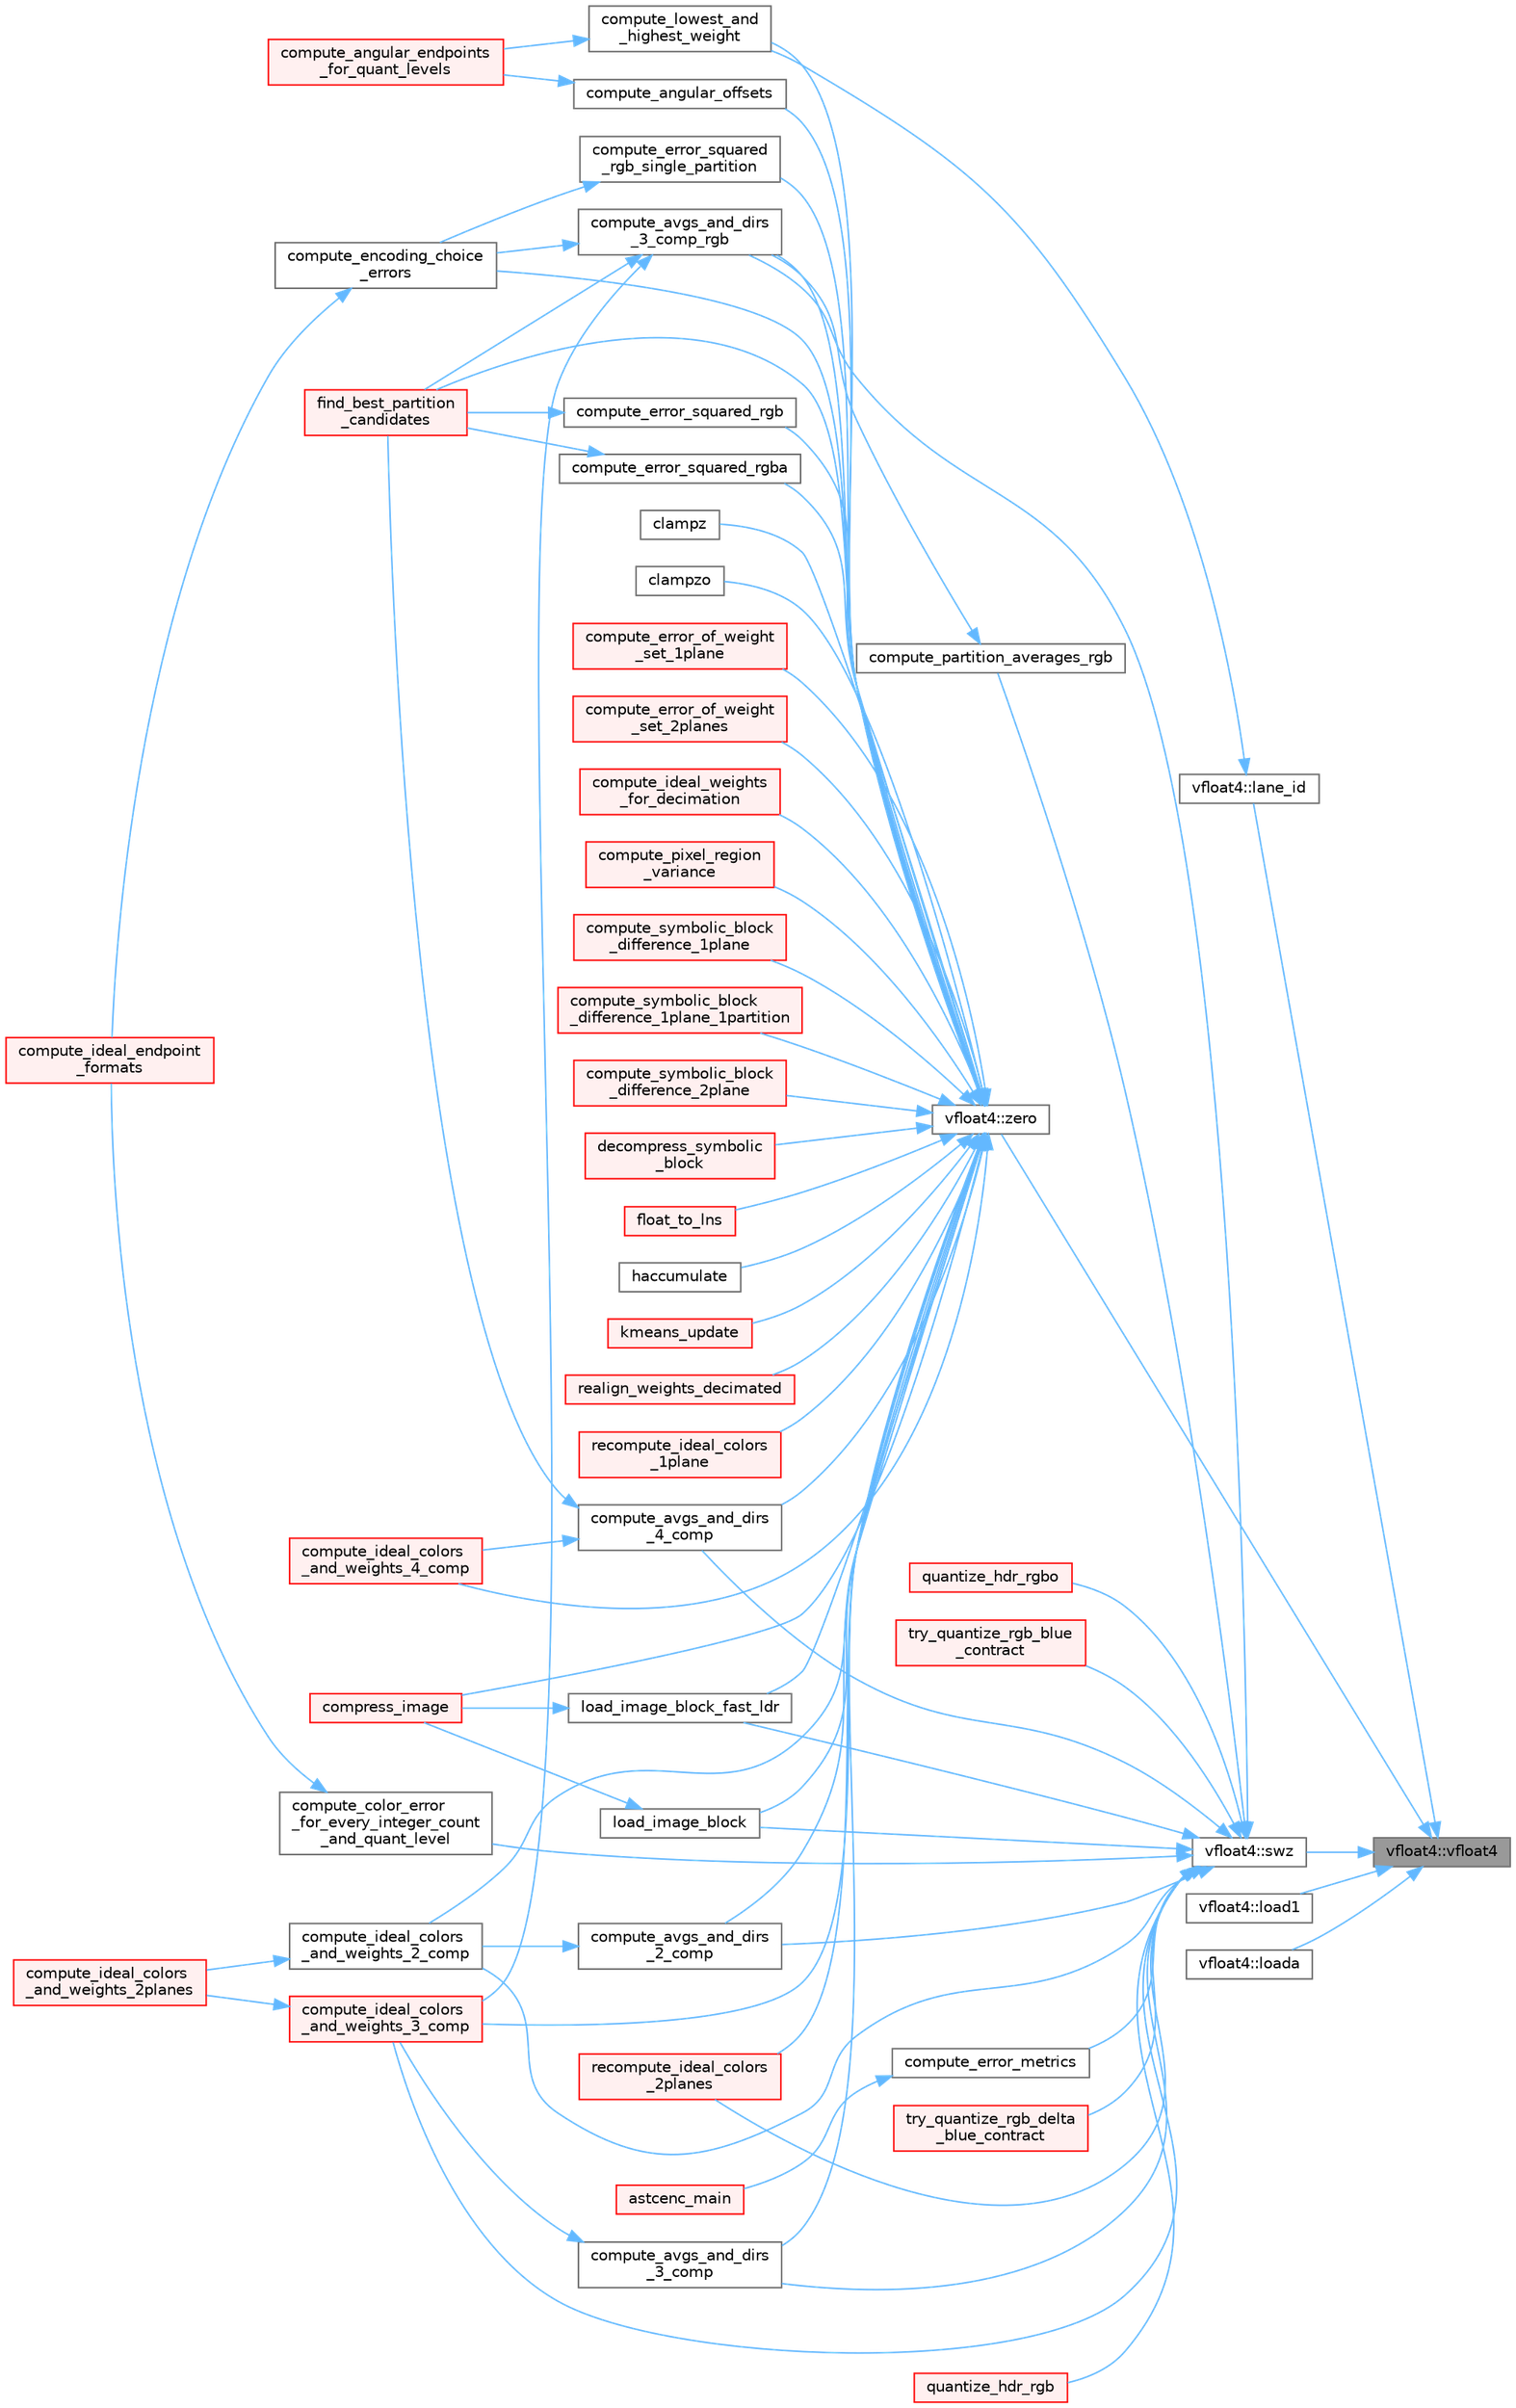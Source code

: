 digraph "vfloat4::vfloat4"
{
 // LATEX_PDF_SIZE
  bgcolor="transparent";
  edge [fontname=Helvetica,fontsize=10,labelfontname=Helvetica,labelfontsize=10];
  node [fontname=Helvetica,fontsize=10,shape=box,height=0.2,width=0.4];
  rankdir="RL";
  Node1 [id="Node000001",label="vfloat4::vfloat4",height=0.2,width=0.4,color="gray40", fillcolor="grey60", style="filled", fontcolor="black",tooltip="Construct from zero-initialized value."];
  Node1 -> Node2 [id="edge1_Node000001_Node000002",dir="back",color="steelblue1",style="solid",tooltip=" "];
  Node2 [id="Node000002",label="vfloat4::lane_id",height=0.2,width=0.4,color="grey40", fillcolor="white", style="filled",URL="$structvfloat4.html#a13edfd5bac159c8a65e10a3bd9355b4d",tooltip="Factory that returns a vector containing the lane IDs."];
  Node2 -> Node3 [id="edge2_Node000002_Node000003",dir="back",color="steelblue1",style="solid",tooltip=" "];
  Node3 [id="Node000003",label="compute_lowest_and\l_highest_weight",height=0.2,width=0.4,color="grey40", fillcolor="white", style="filled",URL="$astcenc__weight__align_8cpp.html#a32b24429143eb7c5b7050885943aad1b",tooltip="For a given step size compute the lowest and highest weight."];
  Node3 -> Node4 [id="edge3_Node000003_Node000004",dir="back",color="steelblue1",style="solid",tooltip=" "];
  Node4 [id="Node000004",label="compute_angular_endpoints\l_for_quant_levels",height=0.2,width=0.4,color="red", fillcolor="#FFF0F0", style="filled",URL="$astcenc__weight__align_8cpp.html#a52f057b7da5fc35adac361b3696ac963",tooltip="The main function for the angular algorithm."];
  Node1 -> Node15 [id="edge4_Node000001_Node000015",dir="back",color="steelblue1",style="solid",tooltip=" "];
  Node15 [id="Node000015",label="vfloat4::load1",height=0.2,width=0.4,color="grey40", fillcolor="white", style="filled",URL="$structvfloat4.html#a0e509608b3eb96b4565b5d08a3d76147",tooltip="Factory that returns a replicated scalar loaded from memory."];
  Node1 -> Node16 [id="edge5_Node000001_Node000016",dir="back",color="steelblue1",style="solid",tooltip=" "];
  Node16 [id="Node000016",label="vfloat4::loada",height=0.2,width=0.4,color="grey40", fillcolor="white", style="filled",URL="$structvfloat4.html#adb9f24117e36abce6db29dc7ac2eae83",tooltip="Factory that returns a vector loaded from 16B aligned memory."];
  Node1 -> Node17 [id="edge6_Node000001_Node000017",dir="back",color="steelblue1",style="solid",tooltip=" "];
  Node17 [id="Node000017",label="vfloat4::swz",height=0.2,width=0.4,color="grey40", fillcolor="white", style="filled",URL="$structvfloat4.html#a0a3e390831722cc8e54f29155699f3a5",tooltip="Return a swizzled float 2."];
  Node17 -> Node18 [id="edge7_Node000017_Node000018",dir="back",color="steelblue1",style="solid",tooltip=" "];
  Node18 [id="Node000018",label="compute_avgs_and_dirs\l_2_comp",height=0.2,width=0.4,color="grey40", fillcolor="white", style="filled",URL="$astcenc__averages__and__directions_8cpp.html#a63e55f3f2ec6932357b8387f3dd82f7a",tooltip="Compute averages and dominant directions for each partition in a 2 component texture."];
  Node18 -> Node19 [id="edge8_Node000018_Node000019",dir="back",color="steelblue1",style="solid",tooltip=" "];
  Node19 [id="Node000019",label="compute_ideal_colors\l_and_weights_2_comp",height=0.2,width=0.4,color="grey40", fillcolor="white", style="filled",URL="$astcenc__ideal__endpoints__and__weights_8cpp.html#ad96c399a873ddd142d4779b6aeb74b87",tooltip="Compute the ideal endpoints and weights for 2 color components."];
  Node19 -> Node20 [id="edge9_Node000019_Node000020",dir="back",color="steelblue1",style="solid",tooltip=" "];
  Node20 [id="Node000020",label="compute_ideal_colors\l_and_weights_2planes",height=0.2,width=0.4,color="red", fillcolor="#FFF0F0", style="filled",URL="$astcenc__ideal__endpoints__and__weights_8cpp.html#a52d3985007cfc83025661e0347bc00cc",tooltip="Compute ideal endpoint colors and weights for 2 planes of weights."];
  Node17 -> Node21 [id="edge10_Node000017_Node000021",dir="back",color="steelblue1",style="solid",tooltip=" "];
  Node21 [id="Node000021",label="compute_avgs_and_dirs\l_3_comp",height=0.2,width=0.4,color="grey40", fillcolor="white", style="filled",URL="$astcenc__averages__and__directions_8cpp.html#a33f923c5a839af4f1d369a391183c384",tooltip="Compute averages and dominant directions for each partition in a 3 component texture."];
  Node21 -> Node22 [id="edge11_Node000021_Node000022",dir="back",color="steelblue1",style="solid",tooltip=" "];
  Node22 [id="Node000022",label="compute_ideal_colors\l_and_weights_3_comp",height=0.2,width=0.4,color="red", fillcolor="#FFF0F0", style="filled",URL="$astcenc__ideal__endpoints__and__weights_8cpp.html#a7ec20ff2556f6357cc0754c13e841262",tooltip="Compute the ideal endpoints and weights for 3 color components."];
  Node22 -> Node20 [id="edge12_Node000022_Node000020",dir="back",color="steelblue1",style="solid",tooltip=" "];
  Node17 -> Node24 [id="edge13_Node000017_Node000024",dir="back",color="steelblue1",style="solid",tooltip=" "];
  Node24 [id="Node000024",label="compute_avgs_and_dirs\l_3_comp_rgb",height=0.2,width=0.4,color="grey40", fillcolor="white", style="filled",URL="$astcenc__averages__and__directions_8cpp.html#a73936e5cf41b74f2b8d9b137a9d64253",tooltip="Compute averages and dominant directions for each partition in a 3 component texture."];
  Node24 -> Node25 [id="edge14_Node000024_Node000025",dir="back",color="steelblue1",style="solid",tooltip=" "];
  Node25 [id="Node000025",label="compute_encoding_choice\l_errors",height=0.2,width=0.4,color="grey40", fillcolor="white", style="filled",URL="$astcenc__pick__best__endpoint__format_8cpp.html#affc96d3eeffef962cd64307bf0b85590",tooltip="For a given set of input colors and partitioning determine endpoint encode errors."];
  Node25 -> Node26 [id="edge15_Node000025_Node000026",dir="back",color="steelblue1",style="solid",tooltip=" "];
  Node26 [id="Node000026",label="compute_ideal_endpoint\l_formats",height=0.2,width=0.4,color="red", fillcolor="#FFF0F0", style="filled",URL="$astcenc__pick__best__endpoint__format_8cpp.html#a81c7b68e8c7b82a5ff718f21bd4f3c35",tooltip="Identify, for each mode, which set of color endpoint produces the best result."];
  Node24 -> Node22 [id="edge16_Node000024_Node000022",dir="back",color="steelblue1",style="solid",tooltip=" "];
  Node24 -> Node27 [id="edge17_Node000024_Node000027",dir="back",color="steelblue1",style="solid",tooltip=" "];
  Node27 [id="Node000027",label="find_best_partition\l_candidates",height=0.2,width=0.4,color="red", fillcolor="#FFF0F0", style="filled",URL="$astcenc__find__best__partitioning_8cpp.html#a7577b3047a3f9f0fe44fd579f5450630",tooltip="Find the best set of partitions to trial for a given block."];
  Node17 -> Node28 [id="edge18_Node000017_Node000028",dir="back",color="steelblue1",style="solid",tooltip=" "];
  Node28 [id="Node000028",label="compute_avgs_and_dirs\l_4_comp",height=0.2,width=0.4,color="grey40", fillcolor="white", style="filled",URL="$astcenc__averages__and__directions_8cpp.html#a00407861c2f0e767b64b1cb1bb7a27b6",tooltip="Compute averages and dominant directions for each partition in a 4 component texture."];
  Node28 -> Node29 [id="edge19_Node000028_Node000029",dir="back",color="steelblue1",style="solid",tooltip=" "];
  Node29 [id="Node000029",label="compute_ideal_colors\l_and_weights_4_comp",height=0.2,width=0.4,color="red", fillcolor="#FFF0F0", style="filled",URL="$astcenc__ideal__endpoints__and__weights_8cpp.html#a08aebec57ada3441207dce6a7a02797e",tooltip="Compute the ideal endpoints and weights for 4 color components."];
  Node28 -> Node27 [id="edge20_Node000028_Node000027",dir="back",color="steelblue1",style="solid",tooltip=" "];
  Node17 -> Node30 [id="edge21_Node000017_Node000030",dir="back",color="steelblue1",style="solid",tooltip=" "];
  Node30 [id="Node000030",label="compute_color_error\l_for_every_integer_count\l_and_quant_level",height=0.2,width=0.4,color="grey40", fillcolor="white", style="filled",URL="$astcenc__pick__best__endpoint__format_8cpp.html#a163a7d0cf020b6f86049745807912ec1",tooltip="For a given partition compute the error for every endpoint integer count and quant level."];
  Node30 -> Node26 [id="edge22_Node000030_Node000026",dir="back",color="steelblue1",style="solid",tooltip=" "];
  Node17 -> Node31 [id="edge23_Node000017_Node000031",dir="back",color="steelblue1",style="solid",tooltip=" "];
  Node31 [id="Node000031",label="compute_error_metrics",height=0.2,width=0.4,color="grey40", fillcolor="white", style="filled",URL="$astcenccli__error__metrics_8cpp.html#a478be461420681d7c83aa89569ea92c4",tooltip="Compute error metrics comparing two images."];
  Node31 -> Node10 [id="edge24_Node000031_Node000010",dir="back",color="steelblue1",style="solid",tooltip=" "];
  Node10 [id="Node000010",label="astcenc_main",height=0.2,width=0.4,color="red", fillcolor="#FFF0F0", style="filled",URL="$astcenccli__toplevel_8cpp.html#a073d18880f24fd648661b01d2e20340e",tooltip="Application entry point."];
  Node17 -> Node19 [id="edge25_Node000017_Node000019",dir="back",color="steelblue1",style="solid",tooltip=" "];
  Node17 -> Node22 [id="edge26_Node000017_Node000022",dir="back",color="steelblue1",style="solid",tooltip=" "];
  Node17 -> Node32 [id="edge27_Node000017_Node000032",dir="back",color="steelblue1",style="solid",tooltip=" "];
  Node32 [id="Node000032",label="compute_partition_averages_rgb",height=0.2,width=0.4,color="grey40", fillcolor="white", style="filled",URL="$astcenc__averages__and__directions_8cpp.html#ac5429bc77cf39a7dba332af8fb14e093",tooltip="Functions for finding dominant direction of a set of colors."];
  Node32 -> Node24 [id="edge28_Node000032_Node000024",dir="back",color="steelblue1",style="solid",tooltip=" "];
  Node17 -> Node33 [id="edge29_Node000017_Node000033",dir="back",color="steelblue1",style="solid",tooltip=" "];
  Node33 [id="Node000033",label="load_image_block",height=0.2,width=0.4,color="grey40", fillcolor="white", style="filled",URL="$astcenc__image_8cpp.html#ac38601dc2481e26c57906255523f7262",tooltip="Load a single image block from the input image."];
  Node33 -> Node8 [id="edge30_Node000033_Node000008",dir="back",color="steelblue1",style="solid",tooltip=" "];
  Node8 [id="Node000008",label="compress_image",height=0.2,width=0.4,color="red", fillcolor="#FFF0F0", style="filled",URL="$astcenc__entry_8cpp.html#acbecfd32ce013d567cac16a877c20f42",tooltip="Compress an image, after any preflight has completed."];
  Node17 -> Node34 [id="edge31_Node000017_Node000034",dir="back",color="steelblue1",style="solid",tooltip=" "];
  Node34 [id="Node000034",label="load_image_block_fast_ldr",height=0.2,width=0.4,color="grey40", fillcolor="white", style="filled",URL="$astcenc__image_8cpp.html#a04e3f01eb10a8a494e1d07b39c496bde",tooltip="Load a single image block from the input image."];
  Node34 -> Node8 [id="edge32_Node000034_Node000008",dir="back",color="steelblue1",style="solid",tooltip=" "];
  Node17 -> Node35 [id="edge33_Node000017_Node000035",dir="back",color="steelblue1",style="solid",tooltip=" "];
  Node35 [id="Node000035",label="quantize_hdr_rgb",height=0.2,width=0.4,color="red", fillcolor="#FFF0F0", style="filled",URL="$astcenc__color__quantize_8cpp.html#a018b17fdce9e0fb576249da80bfc90a2",tooltip="Quantize a HDR RGB color using direct RGB encoding."];
  Node17 -> Node39 [id="edge34_Node000017_Node000039",dir="back",color="steelblue1",style="solid",tooltip=" "];
  Node39 [id="Node000039",label="quantize_hdr_rgbo",height=0.2,width=0.4,color="red", fillcolor="#FFF0F0", style="filled",URL="$astcenc__color__quantize_8cpp.html#a8c60d84b27b5bf6a95eafa1b86497235",tooltip="Quantize a HDR RGB color using RGB + offset."];
  Node17 -> Node40 [id="edge35_Node000017_Node000040",dir="back",color="steelblue1",style="solid",tooltip=" "];
  Node40 [id="Node000040",label="recompute_ideal_colors\l_2planes",height=0.2,width=0.4,color="red", fillcolor="#FFF0F0", style="filled",URL="$astcenc__ideal__endpoints__and__weights_8cpp.html#afb3c455470bef24f48d7815bb78bb569",tooltip="For a given 2 plane weight set recompute the endpoint colors."];
  Node17 -> Node41 [id="edge36_Node000017_Node000041",dir="back",color="steelblue1",style="solid",tooltip=" "];
  Node41 [id="Node000041",label="try_quantize_rgb_blue\l_contract",height=0.2,width=0.4,color="red", fillcolor="#FFF0F0", style="filled",URL="$astcenc__color__quantize_8cpp.html#a1a4ffac105268d9e7ac1058b1b2ad542",tooltip="Try to quantize an LDR RGB color using blue-contraction."];
  Node17 -> Node43 [id="edge37_Node000017_Node000043",dir="back",color="steelblue1",style="solid",tooltip=" "];
  Node43 [id="Node000043",label="try_quantize_rgb_delta\l_blue_contract",height=0.2,width=0.4,color="red", fillcolor="#FFF0F0", style="filled",URL="$astcenc__color__quantize_8cpp.html#aedceeace1416ce23b9a934ce87f96c3c",tooltip="Try to quantize an LDR RGB color using delta encoding and blue-contraction."];
  Node1 -> Node45 [id="edge38_Node000001_Node000045",dir="back",color="steelblue1",style="solid",tooltip=" "];
  Node45 [id="Node000045",label="vfloat4::zero",height=0.2,width=0.4,color="grey40", fillcolor="white", style="filled",URL="$structvfloat4.html#a04b5f338012dab6be0b2bd7910fcbcae",tooltip="Factory that returns a vector of zeros."];
  Node45 -> Node46 [id="edge39_Node000045_Node000046",dir="back",color="steelblue1",style="solid",tooltip=" "];
  Node46 [id="Node000046",label="clampz",height=0.2,width=0.4,color="grey40", fillcolor="white", style="filled",URL="$astcenc__vecmathlib__common__4_8h.html#a0e6e6da0e014846b40d6eb058aea874d",tooltip="Return the clamped value between 0.0f and max."];
  Node45 -> Node47 [id="edge40_Node000045_Node000047",dir="back",color="steelblue1",style="solid",tooltip=" "];
  Node47 [id="Node000047",label="clampzo",height=0.2,width=0.4,color="grey40", fillcolor="white", style="filled",URL="$astcenc__vecmathlib__common__4_8h.html#ad3120ef65de57158c7dd0a3f8a405faa",tooltip="Return the clamped value between 0.0f and 1.0f."];
  Node45 -> Node8 [id="edge41_Node000045_Node000008",dir="back",color="steelblue1",style="solid",tooltip=" "];
  Node45 -> Node48 [id="edge42_Node000045_Node000048",dir="back",color="steelblue1",style="solid",tooltip=" "];
  Node48 [id="Node000048",label="compute_angular_offsets",height=0.2,width=0.4,color="grey40", fillcolor="white", style="filled",URL="$astcenc__weight__align_8cpp.html#a54fb7b3aab0c6f60a65ce3dd07b088da",tooltip="Compute the angular alignment factors and offsets."];
  Node48 -> Node4 [id="edge43_Node000048_Node000004",dir="back",color="steelblue1",style="solid",tooltip=" "];
  Node45 -> Node18 [id="edge44_Node000045_Node000018",dir="back",color="steelblue1",style="solid",tooltip=" "];
  Node45 -> Node21 [id="edge45_Node000045_Node000021",dir="back",color="steelblue1",style="solid",tooltip=" "];
  Node45 -> Node24 [id="edge46_Node000045_Node000024",dir="back",color="steelblue1",style="solid",tooltip=" "];
  Node45 -> Node28 [id="edge47_Node000045_Node000028",dir="back",color="steelblue1",style="solid",tooltip=" "];
  Node45 -> Node25 [id="edge48_Node000045_Node000025",dir="back",color="steelblue1",style="solid",tooltip=" "];
  Node45 -> Node49 [id="edge49_Node000045_Node000049",dir="back",color="steelblue1",style="solid",tooltip=" "];
  Node49 [id="Node000049",label="compute_error_of_weight\l_set_1plane",height=0.2,width=0.4,color="red", fillcolor="#FFF0F0", style="filled",URL="$astcenc__ideal__endpoints__and__weights_8cpp.html#aa4077e6408620eefddd42b7e159dc93c",tooltip="Compute the error of a decimated weight set for 1 plane."];
  Node45 -> Node50 [id="edge50_Node000045_Node000050",dir="back",color="steelblue1",style="solid",tooltip=" "];
  Node50 [id="Node000050",label="compute_error_of_weight\l_set_2planes",height=0.2,width=0.4,color="red", fillcolor="#FFF0F0", style="filled",URL="$astcenc__ideal__endpoints__and__weights_8cpp.html#a09a63c4b1e684f7ff9d88e5717b10bfb",tooltip="Compute the error of a decimated weight set for 2 planes."];
  Node45 -> Node51 [id="edge51_Node000045_Node000051",dir="back",color="steelblue1",style="solid",tooltip=" "];
  Node51 [id="Node000051",label="compute_error_squared_rgb",height=0.2,width=0.4,color="grey40", fillcolor="white", style="filled",URL="$astcenc__averages__and__directions_8cpp.html#ac4a96475fb0074ef3fd0f08ea66de75e",tooltip="Compute the RGB error for uncorrelated and same chroma projections."];
  Node51 -> Node27 [id="edge52_Node000051_Node000027",dir="back",color="steelblue1",style="solid",tooltip=" "];
  Node45 -> Node52 [id="edge53_Node000045_Node000052",dir="back",color="steelblue1",style="solid",tooltip=" "];
  Node52 [id="Node000052",label="compute_error_squared\l_rgb_single_partition",height=0.2,width=0.4,color="grey40", fillcolor="white", style="filled",URL="$astcenc__pick__best__endpoint__format_8cpp.html#a118e8a2374bfd56b522a03f938b0f367",tooltip="Functions for finding best endpoint format."];
  Node52 -> Node25 [id="edge54_Node000052_Node000025",dir="back",color="steelblue1",style="solid",tooltip=" "];
  Node45 -> Node53 [id="edge55_Node000045_Node000053",dir="back",color="steelblue1",style="solid",tooltip=" "];
  Node53 [id="Node000053",label="compute_error_squared_rgba",height=0.2,width=0.4,color="grey40", fillcolor="white", style="filled",URL="$astcenc__averages__and__directions_8cpp.html#a2dec702033b002eaf4090eb47ce4ad21",tooltip="Compute the RGBA error for uncorrelated and same chroma projections."];
  Node53 -> Node27 [id="edge56_Node000053_Node000027",dir="back",color="steelblue1",style="solid",tooltip=" "];
  Node45 -> Node19 [id="edge57_Node000045_Node000019",dir="back",color="steelblue1",style="solid",tooltip=" "];
  Node45 -> Node22 [id="edge58_Node000045_Node000022",dir="back",color="steelblue1",style="solid",tooltip=" "];
  Node45 -> Node29 [id="edge59_Node000045_Node000029",dir="back",color="steelblue1",style="solid",tooltip=" "];
  Node45 -> Node54 [id="edge60_Node000045_Node000054",dir="back",color="steelblue1",style="solid",tooltip=" "];
  Node54 [id="Node000054",label="compute_ideal_weights\l_for_decimation",height=0.2,width=0.4,color="red", fillcolor="#FFF0F0", style="filled",URL="$astcenc__ideal__endpoints__and__weights_8cpp.html#ae1b4e922c67d5349fc849709ca08178f",tooltip="Compute the optimal unquantized weights for a decimation table."];
  Node45 -> Node3 [id="edge61_Node000045_Node000003",dir="back",color="steelblue1",style="solid",tooltip=" "];
  Node45 -> Node55 [id="edge62_Node000045_Node000055",dir="back",color="steelblue1",style="solid",tooltip=" "];
  Node55 [id="Node000055",label="compute_pixel_region\l_variance",height=0.2,width=0.4,color="red", fillcolor="#FFF0F0", style="filled",URL="$astcenc__compute__variance_8cpp.html#a8cd8e456dcff495dba9b6666be024007",tooltip="Compute averages for a pixel region."];
  Node45 -> Node57 [id="edge63_Node000045_Node000057",dir="back",color="steelblue1",style="solid",tooltip=" "];
  Node57 [id="Node000057",label="compute_symbolic_block\l_difference_1plane",height=0.2,width=0.4,color="red", fillcolor="#FFF0F0", style="filled",URL="$astcenc__decompress__symbolic_8cpp.html#a0541138e65930f39f6caba517e76dfe4",tooltip="Compute the error between a symbolic block and the original input data."];
  Node45 -> Node58 [id="edge64_Node000045_Node000058",dir="back",color="steelblue1",style="solid",tooltip=" "];
  Node58 [id="Node000058",label="compute_symbolic_block\l_difference_1plane_1partition",height=0.2,width=0.4,color="red", fillcolor="#FFF0F0", style="filled",URL="$astcenc__decompress__symbolic_8cpp.html#aff8e27acd948a9cc5631d99c80906b2f",tooltip="Compute the error between a symbolic block and the original input data."];
  Node45 -> Node59 [id="edge65_Node000045_Node000059",dir="back",color="steelblue1",style="solid",tooltip=" "];
  Node59 [id="Node000059",label="compute_symbolic_block\l_difference_2plane",height=0.2,width=0.4,color="red", fillcolor="#FFF0F0", style="filled",URL="$astcenc__decompress__symbolic_8cpp.html#a9c23f8373c9f5e708650b7c8e038b182",tooltip="Compute the error between a symbolic block and the original input data."];
  Node45 -> Node60 [id="edge66_Node000045_Node000060",dir="back",color="steelblue1",style="solid",tooltip=" "];
  Node60 [id="Node000060",label="decompress_symbolic\l_block",height=0.2,width=0.4,color="red", fillcolor="#FFF0F0", style="filled",URL="$astcenc__decompress__symbolic_8cpp.html#a4a5f09c362972951a31e4d7ff918f89f",tooltip="Decompress a symbolic block in to an image block."];
  Node45 -> Node27 [id="edge67_Node000045_Node000027",dir="back",color="steelblue1",style="solid",tooltip=" "];
  Node45 -> Node63 [id="edge68_Node000045_Node000063",dir="back",color="steelblue1",style="solid",tooltip=" "];
  Node63 [id="Node000063",label="float_to_lns",height=0.2,width=0.4,color="red", fillcolor="#FFF0F0", style="filled",URL="$astcenc__vecmathlib_8h.html#a31e34e7d35ae75fd745c6d9117d7eabb",tooltip="Convert float to 16-bit LNS."];
  Node45 -> Node65 [id="edge69_Node000045_Node000065",dir="back",color="steelblue1",style="solid",tooltip=" "];
  Node65 [id="Node000065",label="haccumulate",height=0.2,width=0.4,color="grey40", fillcolor="white", style="filled",URL="$astcenc__vecmathlib__common__4_8h.html#a40fd3cc64fcafe4807ef1c7205a0c198",tooltip="Accumulate lane-wise sums for a masked vector."];
  Node45 -> Node66 [id="edge70_Node000045_Node000066",dir="back",color="steelblue1",style="solid",tooltip=" "];
  Node66 [id="Node000066",label="kmeans_update",height=0.2,width=0.4,color="red", fillcolor="#FFF0F0", style="filled",URL="$astcenc__find__best__partitioning_8cpp.html#acf130a5dab418b762b9ad6d2db920c9f",tooltip="Compute new cluster centers based on their center of gravity."];
  Node45 -> Node33 [id="edge71_Node000045_Node000033",dir="back",color="steelblue1",style="solid",tooltip=" "];
  Node45 -> Node34 [id="edge72_Node000045_Node000034",dir="back",color="steelblue1",style="solid",tooltip=" "];
  Node45 -> Node68 [id="edge73_Node000045_Node000068",dir="back",color="steelblue1",style="solid",tooltip=" "];
  Node68 [id="Node000068",label="realign_weights_decimated",height=0.2,width=0.4,color="red", fillcolor="#FFF0F0", style="filled",URL="$astcenc__compress__symbolic_8cpp.html#af80747ee43aa6fda579161376205c294",tooltip="Attempt to improve weights given a chosen configuration."];
  Node45 -> Node69 [id="edge74_Node000045_Node000069",dir="back",color="steelblue1",style="solid",tooltip=" "];
  Node69 [id="Node000069",label="recompute_ideal_colors\l_1plane",height=0.2,width=0.4,color="red", fillcolor="#FFF0F0", style="filled",URL="$astcenc__ideal__endpoints__and__weights_8cpp.html#a02bcad94240678ee727ccf2f0fbfb5d3",tooltip="For a given 1 plane weight set recompute the endpoint colors."];
  Node45 -> Node40 [id="edge75_Node000045_Node000040",dir="back",color="steelblue1",style="solid",tooltip=" "];
}
